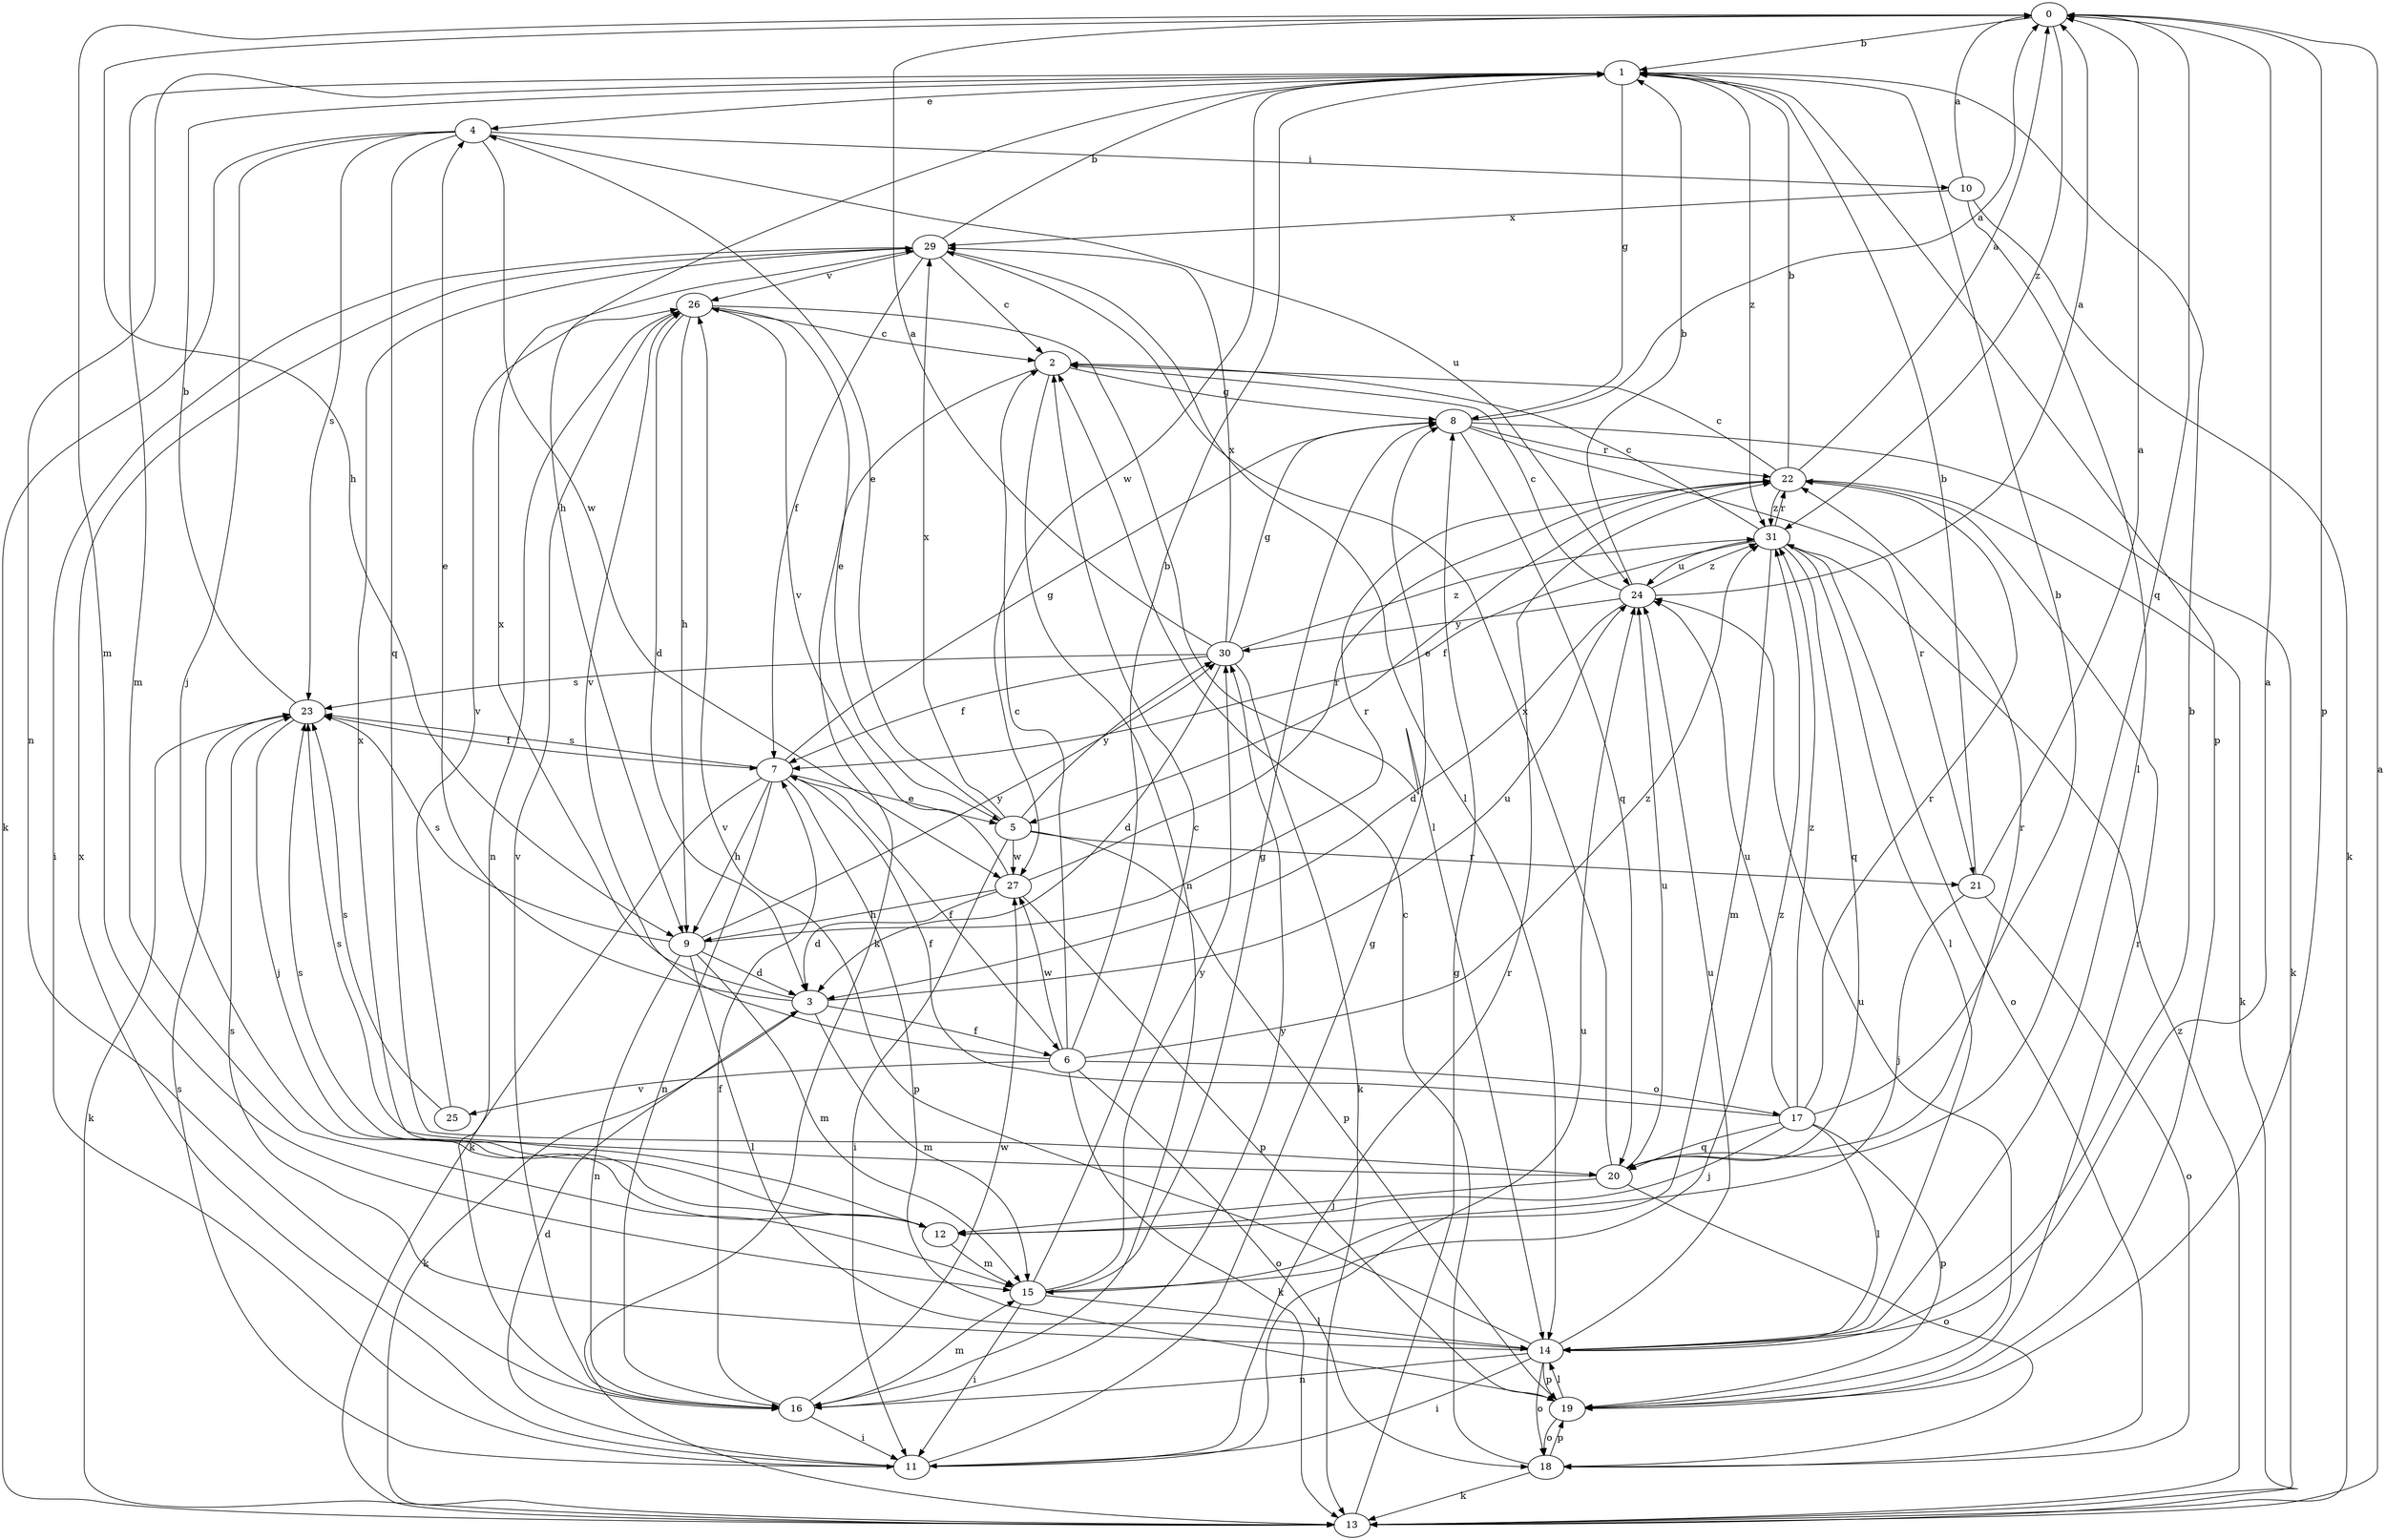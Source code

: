 strict digraph  {
0;
1;
2;
3;
4;
5;
6;
7;
8;
9;
10;
11;
12;
13;
14;
15;
16;
17;
18;
19;
20;
21;
22;
23;
24;
25;
26;
27;
29;
30;
31;
0 -> 1  [label=b];
0 -> 9  [label=h];
0 -> 15  [label=m];
0 -> 19  [label=p];
0 -> 20  [label=q];
0 -> 31  [label=z];
1 -> 4  [label=e];
1 -> 8  [label=g];
1 -> 9  [label=h];
1 -> 15  [label=m];
1 -> 16  [label=n];
1 -> 19  [label=p];
1 -> 27  [label=w];
1 -> 31  [label=z];
2 -> 8  [label=g];
2 -> 13  [label=k];
2 -> 16  [label=n];
3 -> 4  [label=e];
3 -> 6  [label=f];
3 -> 13  [label=k];
3 -> 15  [label=m];
3 -> 24  [label=u];
3 -> 29  [label=x];
4 -> 10  [label=i];
4 -> 12  [label=j];
4 -> 13  [label=k];
4 -> 20  [label=q];
4 -> 23  [label=s];
4 -> 24  [label=u];
4 -> 27  [label=w];
5 -> 4  [label=e];
5 -> 11  [label=i];
5 -> 19  [label=p];
5 -> 21  [label=r];
5 -> 27  [label=w];
5 -> 29  [label=x];
5 -> 30  [label=y];
6 -> 1  [label=b];
6 -> 2  [label=c];
6 -> 13  [label=k];
6 -> 17  [label=o];
6 -> 18  [label=o];
6 -> 25  [label=v];
6 -> 26  [label=v];
6 -> 27  [label=w];
6 -> 31  [label=z];
7 -> 5  [label=e];
7 -> 6  [label=f];
7 -> 8  [label=g];
7 -> 9  [label=h];
7 -> 13  [label=k];
7 -> 16  [label=n];
7 -> 19  [label=p];
7 -> 23  [label=s];
8 -> 0  [label=a];
8 -> 13  [label=k];
8 -> 20  [label=q];
8 -> 21  [label=r];
8 -> 22  [label=r];
9 -> 3  [label=d];
9 -> 14  [label=l];
9 -> 15  [label=m];
9 -> 16  [label=n];
9 -> 22  [label=r];
9 -> 23  [label=s];
9 -> 30  [label=y];
10 -> 0  [label=a];
10 -> 13  [label=k];
10 -> 14  [label=l];
10 -> 29  [label=x];
11 -> 3  [label=d];
11 -> 8  [label=g];
11 -> 22  [label=r];
11 -> 23  [label=s];
11 -> 24  [label=u];
11 -> 29  [label=x];
12 -> 15  [label=m];
12 -> 23  [label=s];
12 -> 29  [label=x];
13 -> 0  [label=a];
13 -> 8  [label=g];
13 -> 31  [label=z];
14 -> 0  [label=a];
14 -> 1  [label=b];
14 -> 11  [label=i];
14 -> 16  [label=n];
14 -> 18  [label=o];
14 -> 19  [label=p];
14 -> 23  [label=s];
14 -> 24  [label=u];
14 -> 26  [label=v];
15 -> 2  [label=c];
15 -> 8  [label=g];
15 -> 11  [label=i];
15 -> 14  [label=l];
15 -> 30  [label=y];
15 -> 31  [label=z];
16 -> 7  [label=f];
16 -> 11  [label=i];
16 -> 15  [label=m];
16 -> 26  [label=v];
16 -> 27  [label=w];
16 -> 30  [label=y];
17 -> 1  [label=b];
17 -> 7  [label=f];
17 -> 12  [label=j];
17 -> 14  [label=l];
17 -> 19  [label=p];
17 -> 20  [label=q];
17 -> 22  [label=r];
17 -> 24  [label=u];
17 -> 31  [label=z];
18 -> 2  [label=c];
18 -> 13  [label=k];
18 -> 19  [label=p];
19 -> 14  [label=l];
19 -> 18  [label=o];
19 -> 22  [label=r];
19 -> 24  [label=u];
20 -> 12  [label=j];
20 -> 18  [label=o];
20 -> 22  [label=r];
20 -> 23  [label=s];
20 -> 24  [label=u];
20 -> 29  [label=x];
21 -> 0  [label=a];
21 -> 1  [label=b];
21 -> 12  [label=j];
21 -> 18  [label=o];
22 -> 0  [label=a];
22 -> 1  [label=b];
22 -> 2  [label=c];
22 -> 5  [label=e];
22 -> 13  [label=k];
22 -> 31  [label=z];
23 -> 1  [label=b];
23 -> 7  [label=f];
23 -> 12  [label=j];
23 -> 13  [label=k];
24 -> 0  [label=a];
24 -> 1  [label=b];
24 -> 2  [label=c];
24 -> 3  [label=d];
24 -> 30  [label=y];
24 -> 31  [label=z];
25 -> 23  [label=s];
25 -> 26  [label=v];
26 -> 2  [label=c];
26 -> 3  [label=d];
26 -> 5  [label=e];
26 -> 9  [label=h];
26 -> 14  [label=l];
26 -> 16  [label=n];
27 -> 3  [label=d];
27 -> 9  [label=h];
27 -> 19  [label=p];
27 -> 22  [label=r];
27 -> 26  [label=v];
29 -> 1  [label=b];
29 -> 2  [label=c];
29 -> 7  [label=f];
29 -> 11  [label=i];
29 -> 14  [label=l];
29 -> 26  [label=v];
30 -> 0  [label=a];
30 -> 3  [label=d];
30 -> 7  [label=f];
30 -> 8  [label=g];
30 -> 13  [label=k];
30 -> 23  [label=s];
30 -> 29  [label=x];
30 -> 31  [label=z];
31 -> 2  [label=c];
31 -> 7  [label=f];
31 -> 14  [label=l];
31 -> 15  [label=m];
31 -> 18  [label=o];
31 -> 20  [label=q];
31 -> 22  [label=r];
31 -> 24  [label=u];
}

